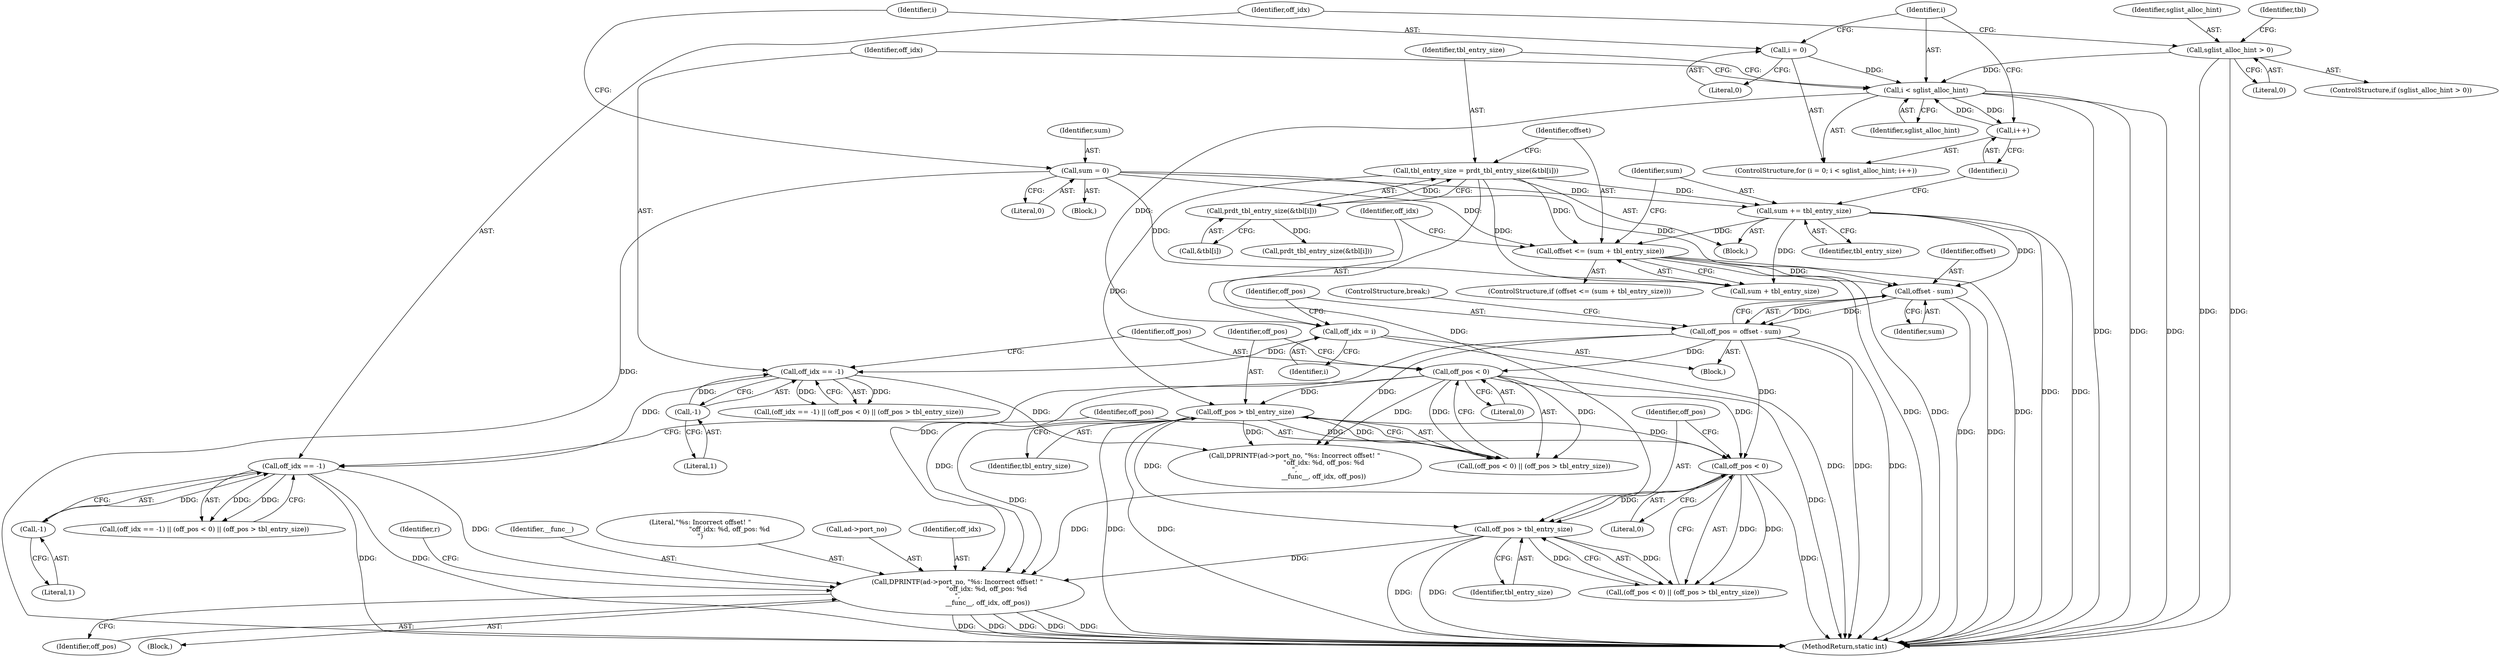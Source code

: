 digraph "0_qemu_3251bdcf1c67427d964517053c3d185b46e618e8@pointer" {
"1000291" [label="(Call,DPRINTF(ad->port_no, \"%s: Incorrect offset! \"\n                            \"off_idx: %d, off_pos: %d\n\",\n                             __func__, off_idx, off_pos))"];
"1000279" [label="(Call,off_idx == -1)"];
"1000252" [label="(Call,off_idx == -1)"];
"1000238" [label="(Call,off_idx = i)"];
"1000218" [label="(Call,i < sglist_alloc_hint)"];
"1000215" [label="(Call,i = 0)"];
"1000221" [label="(Call,i++)"];
"1000201" [label="(Call,sglist_alloc_hint > 0)"];
"1000254" [label="(Call,-1)"];
"1000281" [label="(Call,-1)"];
"1000284" [label="(Call,off_pos < 0)"];
"1000257" [label="(Call,off_pos < 0)"];
"1000241" [label="(Call,off_pos = offset - sum)"];
"1000243" [label="(Call,offset - sum)"];
"1000232" [label="(Call,offset <= (sum + tbl_entry_size))"];
"1000247" [label="(Call,sum += tbl_entry_size)"];
"1000224" [label="(Call,tbl_entry_size = prdt_tbl_entry_size(&tbl[i]))"];
"1000226" [label="(Call,prdt_tbl_entry_size(&tbl[i]))"];
"1000211" [label="(Call,sum = 0)"];
"1000260" [label="(Call,off_pos > tbl_entry_size)"];
"1000287" [label="(Call,off_pos > tbl_entry_size)"];
"1000282" [label="(Literal,1)"];
"1000220" [label="(Identifier,sglist_alloc_hint)"];
"1000201" [label="(Call,sglist_alloc_hint > 0)"];
"1000287" [label="(Call,off_pos > tbl_entry_size)"];
"1000260" [label="(Call,off_pos > tbl_entry_size)"];
"1000336" [label="(Call,prdt_tbl_entry_size(&tbl[i]))"];
"1000246" [label="(ControlStructure,break;)"];
"1000254" [label="(Call,-1)"];
"1000227" [label="(Call,&tbl[i])"];
"1000280" [label="(Identifier,off_idx)"];
"1000217" [label="(Literal,0)"];
"1000234" [label="(Call,sum + tbl_entry_size)"];
"1000245" [label="(Identifier,sum)"];
"1000261" [label="(Identifier,off_pos)"];
"1000256" [label="(Call,(off_pos < 0) || (off_pos > tbl_entry_size))"];
"1000278" [label="(Call,(off_idx == -1) || (off_pos < 0) || (off_pos > tbl_entry_size))"];
"1000253" [label="(Identifier,off_idx)"];
"1000203" [label="(Literal,0)"];
"1000249" [label="(Identifier,tbl_entry_size)"];
"1000296" [label="(Identifier,__func__)"];
"1000216" [label="(Identifier,i)"];
"1000211" [label="(Call,sum = 0)"];
"1000298" [label="(Identifier,off_pos)"];
"1000224" [label="(Call,tbl_entry_size = prdt_tbl_entry_size(&tbl[i]))"];
"1000218" [label="(Call,i < sglist_alloc_hint)"];
"1000226" [label="(Call,prdt_tbl_entry_size(&tbl[i]))"];
"1000233" [label="(Identifier,offset)"];
"1000237" [label="(Block,)"];
"1000225" [label="(Identifier,tbl_entry_size)"];
"1000241" [label="(Call,off_pos = offset - sum)"];
"1000239" [label="(Identifier,off_idx)"];
"1000257" [label="(Call,off_pos < 0)"];
"1000202" [label="(Identifier,sglist_alloc_hint)"];
"1000252" [label="(Call,off_idx == -1)"];
"1000200" [label="(ControlStructure,if (sglist_alloc_hint > 0))"];
"1000259" [label="(Literal,0)"];
"1000284" [label="(Call,off_pos < 0)"];
"1000213" [label="(Literal,0)"];
"1000240" [label="(Identifier,i)"];
"1000219" [label="(Identifier,i)"];
"1000262" [label="(Identifier,tbl_entry_size)"];
"1000244" [label="(Identifier,offset)"];
"1000285" [label="(Identifier,off_pos)"];
"1000288" [label="(Identifier,off_pos)"];
"1000281" [label="(Call,-1)"];
"1000243" [label="(Call,offset - sum)"];
"1000295" [label="(Literal,\"%s: Incorrect offset! \"\n                            \"off_idx: %d, off_pos: %d\n\")"];
"1000242" [label="(Identifier,off_pos)"];
"1000204" [label="(Block,)"];
"1000290" [label="(Block,)"];
"1000248" [label="(Identifier,sum)"];
"1000289" [label="(Identifier,tbl_entry_size)"];
"1000264" [label="(Call,DPRINTF(ad->port_no, \"%s: Incorrect offset! \"\n                            \"off_idx: %d, off_pos: %d\n\",\n                            __func__, off_idx, off_pos))"];
"1000232" [label="(Call,offset <= (sum + tbl_entry_size))"];
"1000258" [label="(Identifier,off_pos)"];
"1000238" [label="(Call,off_idx = i)"];
"1000222" [label="(Identifier,i)"];
"1000292" [label="(Call,ad->port_no)"];
"1000215" [label="(Call,i = 0)"];
"1000341" [label="(MethodReturn,static int)"];
"1000291" [label="(Call,DPRINTF(ad->port_no, \"%s: Incorrect offset! \"\n                            \"off_idx: %d, off_pos: %d\n\",\n                             __func__, off_idx, off_pos))"];
"1000221" [label="(Call,i++)"];
"1000207" [label="(Identifier,tbl)"];
"1000212" [label="(Identifier,sum)"];
"1000231" [label="(ControlStructure,if (offset <= (sum + tbl_entry_size)))"];
"1000255" [label="(Literal,1)"];
"1000286" [label="(Literal,0)"];
"1000247" [label="(Call,sum += tbl_entry_size)"];
"1000283" [label="(Call,(off_pos < 0) || (off_pos > tbl_entry_size))"];
"1000223" [label="(Block,)"];
"1000297" [label="(Identifier,off_idx)"];
"1000279" [label="(Call,off_idx == -1)"];
"1000214" [label="(ControlStructure,for (i = 0; i < sglist_alloc_hint; i++))"];
"1000251" [label="(Call,(off_idx == -1) || (off_pos < 0) || (off_pos > tbl_entry_size))"];
"1000300" [label="(Identifier,r)"];
"1000291" -> "1000290"  [label="AST: "];
"1000291" -> "1000298"  [label="CFG: "];
"1000292" -> "1000291"  [label="AST: "];
"1000295" -> "1000291"  [label="AST: "];
"1000296" -> "1000291"  [label="AST: "];
"1000297" -> "1000291"  [label="AST: "];
"1000298" -> "1000291"  [label="AST: "];
"1000300" -> "1000291"  [label="CFG: "];
"1000291" -> "1000341"  [label="DDG: "];
"1000291" -> "1000341"  [label="DDG: "];
"1000291" -> "1000341"  [label="DDG: "];
"1000291" -> "1000341"  [label="DDG: "];
"1000291" -> "1000341"  [label="DDG: "];
"1000279" -> "1000291"  [label="DDG: "];
"1000284" -> "1000291"  [label="DDG: "];
"1000257" -> "1000291"  [label="DDG: "];
"1000260" -> "1000291"  [label="DDG: "];
"1000241" -> "1000291"  [label="DDG: "];
"1000287" -> "1000291"  [label="DDG: "];
"1000279" -> "1000278"  [label="AST: "];
"1000279" -> "1000281"  [label="CFG: "];
"1000280" -> "1000279"  [label="AST: "];
"1000281" -> "1000279"  [label="AST: "];
"1000285" -> "1000279"  [label="CFG: "];
"1000278" -> "1000279"  [label="CFG: "];
"1000279" -> "1000341"  [label="DDG: "];
"1000279" -> "1000341"  [label="DDG: "];
"1000279" -> "1000278"  [label="DDG: "];
"1000279" -> "1000278"  [label="DDG: "];
"1000252" -> "1000279"  [label="DDG: "];
"1000281" -> "1000279"  [label="DDG: "];
"1000252" -> "1000251"  [label="AST: "];
"1000252" -> "1000254"  [label="CFG: "];
"1000253" -> "1000252"  [label="AST: "];
"1000254" -> "1000252"  [label="AST: "];
"1000258" -> "1000252"  [label="CFG: "];
"1000251" -> "1000252"  [label="CFG: "];
"1000252" -> "1000251"  [label="DDG: "];
"1000252" -> "1000251"  [label="DDG: "];
"1000238" -> "1000252"  [label="DDG: "];
"1000254" -> "1000252"  [label="DDG: "];
"1000252" -> "1000264"  [label="DDG: "];
"1000238" -> "1000237"  [label="AST: "];
"1000238" -> "1000240"  [label="CFG: "];
"1000239" -> "1000238"  [label="AST: "];
"1000240" -> "1000238"  [label="AST: "];
"1000242" -> "1000238"  [label="CFG: "];
"1000238" -> "1000341"  [label="DDG: "];
"1000218" -> "1000238"  [label="DDG: "];
"1000218" -> "1000214"  [label="AST: "];
"1000218" -> "1000220"  [label="CFG: "];
"1000219" -> "1000218"  [label="AST: "];
"1000220" -> "1000218"  [label="AST: "];
"1000225" -> "1000218"  [label="CFG: "];
"1000253" -> "1000218"  [label="CFG: "];
"1000218" -> "1000341"  [label="DDG: "];
"1000218" -> "1000341"  [label="DDG: "];
"1000218" -> "1000341"  [label="DDG: "];
"1000215" -> "1000218"  [label="DDG: "];
"1000221" -> "1000218"  [label="DDG: "];
"1000201" -> "1000218"  [label="DDG: "];
"1000218" -> "1000221"  [label="DDG: "];
"1000215" -> "1000214"  [label="AST: "];
"1000215" -> "1000217"  [label="CFG: "];
"1000216" -> "1000215"  [label="AST: "];
"1000217" -> "1000215"  [label="AST: "];
"1000219" -> "1000215"  [label="CFG: "];
"1000221" -> "1000214"  [label="AST: "];
"1000221" -> "1000222"  [label="CFG: "];
"1000222" -> "1000221"  [label="AST: "];
"1000219" -> "1000221"  [label="CFG: "];
"1000201" -> "1000200"  [label="AST: "];
"1000201" -> "1000203"  [label="CFG: "];
"1000202" -> "1000201"  [label="AST: "];
"1000203" -> "1000201"  [label="AST: "];
"1000207" -> "1000201"  [label="CFG: "];
"1000280" -> "1000201"  [label="CFG: "];
"1000201" -> "1000341"  [label="DDG: "];
"1000201" -> "1000341"  [label="DDG: "];
"1000254" -> "1000255"  [label="CFG: "];
"1000255" -> "1000254"  [label="AST: "];
"1000281" -> "1000282"  [label="CFG: "];
"1000282" -> "1000281"  [label="AST: "];
"1000284" -> "1000283"  [label="AST: "];
"1000284" -> "1000286"  [label="CFG: "];
"1000285" -> "1000284"  [label="AST: "];
"1000286" -> "1000284"  [label="AST: "];
"1000288" -> "1000284"  [label="CFG: "];
"1000283" -> "1000284"  [label="CFG: "];
"1000284" -> "1000341"  [label="DDG: "];
"1000284" -> "1000283"  [label="DDG: "];
"1000284" -> "1000283"  [label="DDG: "];
"1000257" -> "1000284"  [label="DDG: "];
"1000241" -> "1000284"  [label="DDG: "];
"1000260" -> "1000284"  [label="DDG: "];
"1000284" -> "1000287"  [label="DDG: "];
"1000257" -> "1000256"  [label="AST: "];
"1000257" -> "1000259"  [label="CFG: "];
"1000258" -> "1000257"  [label="AST: "];
"1000259" -> "1000257"  [label="AST: "];
"1000261" -> "1000257"  [label="CFG: "];
"1000256" -> "1000257"  [label="CFG: "];
"1000257" -> "1000341"  [label="DDG: "];
"1000257" -> "1000256"  [label="DDG: "];
"1000257" -> "1000256"  [label="DDG: "];
"1000241" -> "1000257"  [label="DDG: "];
"1000257" -> "1000260"  [label="DDG: "];
"1000257" -> "1000264"  [label="DDG: "];
"1000241" -> "1000237"  [label="AST: "];
"1000241" -> "1000243"  [label="CFG: "];
"1000242" -> "1000241"  [label="AST: "];
"1000243" -> "1000241"  [label="AST: "];
"1000246" -> "1000241"  [label="CFG: "];
"1000241" -> "1000341"  [label="DDG: "];
"1000241" -> "1000341"  [label="DDG: "];
"1000243" -> "1000241"  [label="DDG: "];
"1000243" -> "1000241"  [label="DDG: "];
"1000241" -> "1000264"  [label="DDG: "];
"1000243" -> "1000245"  [label="CFG: "];
"1000244" -> "1000243"  [label="AST: "];
"1000245" -> "1000243"  [label="AST: "];
"1000243" -> "1000341"  [label="DDG: "];
"1000243" -> "1000341"  [label="DDG: "];
"1000232" -> "1000243"  [label="DDG: "];
"1000247" -> "1000243"  [label="DDG: "];
"1000211" -> "1000243"  [label="DDG: "];
"1000232" -> "1000231"  [label="AST: "];
"1000232" -> "1000234"  [label="CFG: "];
"1000233" -> "1000232"  [label="AST: "];
"1000234" -> "1000232"  [label="AST: "];
"1000239" -> "1000232"  [label="CFG: "];
"1000248" -> "1000232"  [label="CFG: "];
"1000232" -> "1000341"  [label="DDG: "];
"1000232" -> "1000341"  [label="DDG: "];
"1000232" -> "1000341"  [label="DDG: "];
"1000247" -> "1000232"  [label="DDG: "];
"1000211" -> "1000232"  [label="DDG: "];
"1000224" -> "1000232"  [label="DDG: "];
"1000247" -> "1000223"  [label="AST: "];
"1000247" -> "1000249"  [label="CFG: "];
"1000248" -> "1000247"  [label="AST: "];
"1000249" -> "1000247"  [label="AST: "];
"1000222" -> "1000247"  [label="CFG: "];
"1000247" -> "1000341"  [label="DDG: "];
"1000247" -> "1000341"  [label="DDG: "];
"1000247" -> "1000234"  [label="DDG: "];
"1000224" -> "1000247"  [label="DDG: "];
"1000211" -> "1000247"  [label="DDG: "];
"1000224" -> "1000223"  [label="AST: "];
"1000224" -> "1000226"  [label="CFG: "];
"1000225" -> "1000224"  [label="AST: "];
"1000226" -> "1000224"  [label="AST: "];
"1000233" -> "1000224"  [label="CFG: "];
"1000226" -> "1000224"  [label="DDG: "];
"1000224" -> "1000234"  [label="DDG: "];
"1000224" -> "1000260"  [label="DDG: "];
"1000224" -> "1000287"  [label="DDG: "];
"1000226" -> "1000227"  [label="CFG: "];
"1000227" -> "1000226"  [label="AST: "];
"1000226" -> "1000336"  [label="DDG: "];
"1000211" -> "1000204"  [label="AST: "];
"1000211" -> "1000213"  [label="CFG: "];
"1000212" -> "1000211"  [label="AST: "];
"1000213" -> "1000211"  [label="AST: "];
"1000216" -> "1000211"  [label="CFG: "];
"1000211" -> "1000341"  [label="DDG: "];
"1000211" -> "1000234"  [label="DDG: "];
"1000260" -> "1000256"  [label="AST: "];
"1000260" -> "1000262"  [label="CFG: "];
"1000261" -> "1000260"  [label="AST: "];
"1000262" -> "1000260"  [label="AST: "];
"1000256" -> "1000260"  [label="CFG: "];
"1000260" -> "1000341"  [label="DDG: "];
"1000260" -> "1000341"  [label="DDG: "];
"1000260" -> "1000256"  [label="DDG: "];
"1000260" -> "1000256"  [label="DDG: "];
"1000260" -> "1000264"  [label="DDG: "];
"1000260" -> "1000287"  [label="DDG: "];
"1000287" -> "1000283"  [label="AST: "];
"1000287" -> "1000289"  [label="CFG: "];
"1000288" -> "1000287"  [label="AST: "];
"1000289" -> "1000287"  [label="AST: "];
"1000283" -> "1000287"  [label="CFG: "];
"1000287" -> "1000341"  [label="DDG: "];
"1000287" -> "1000341"  [label="DDG: "];
"1000287" -> "1000283"  [label="DDG: "];
"1000287" -> "1000283"  [label="DDG: "];
}
